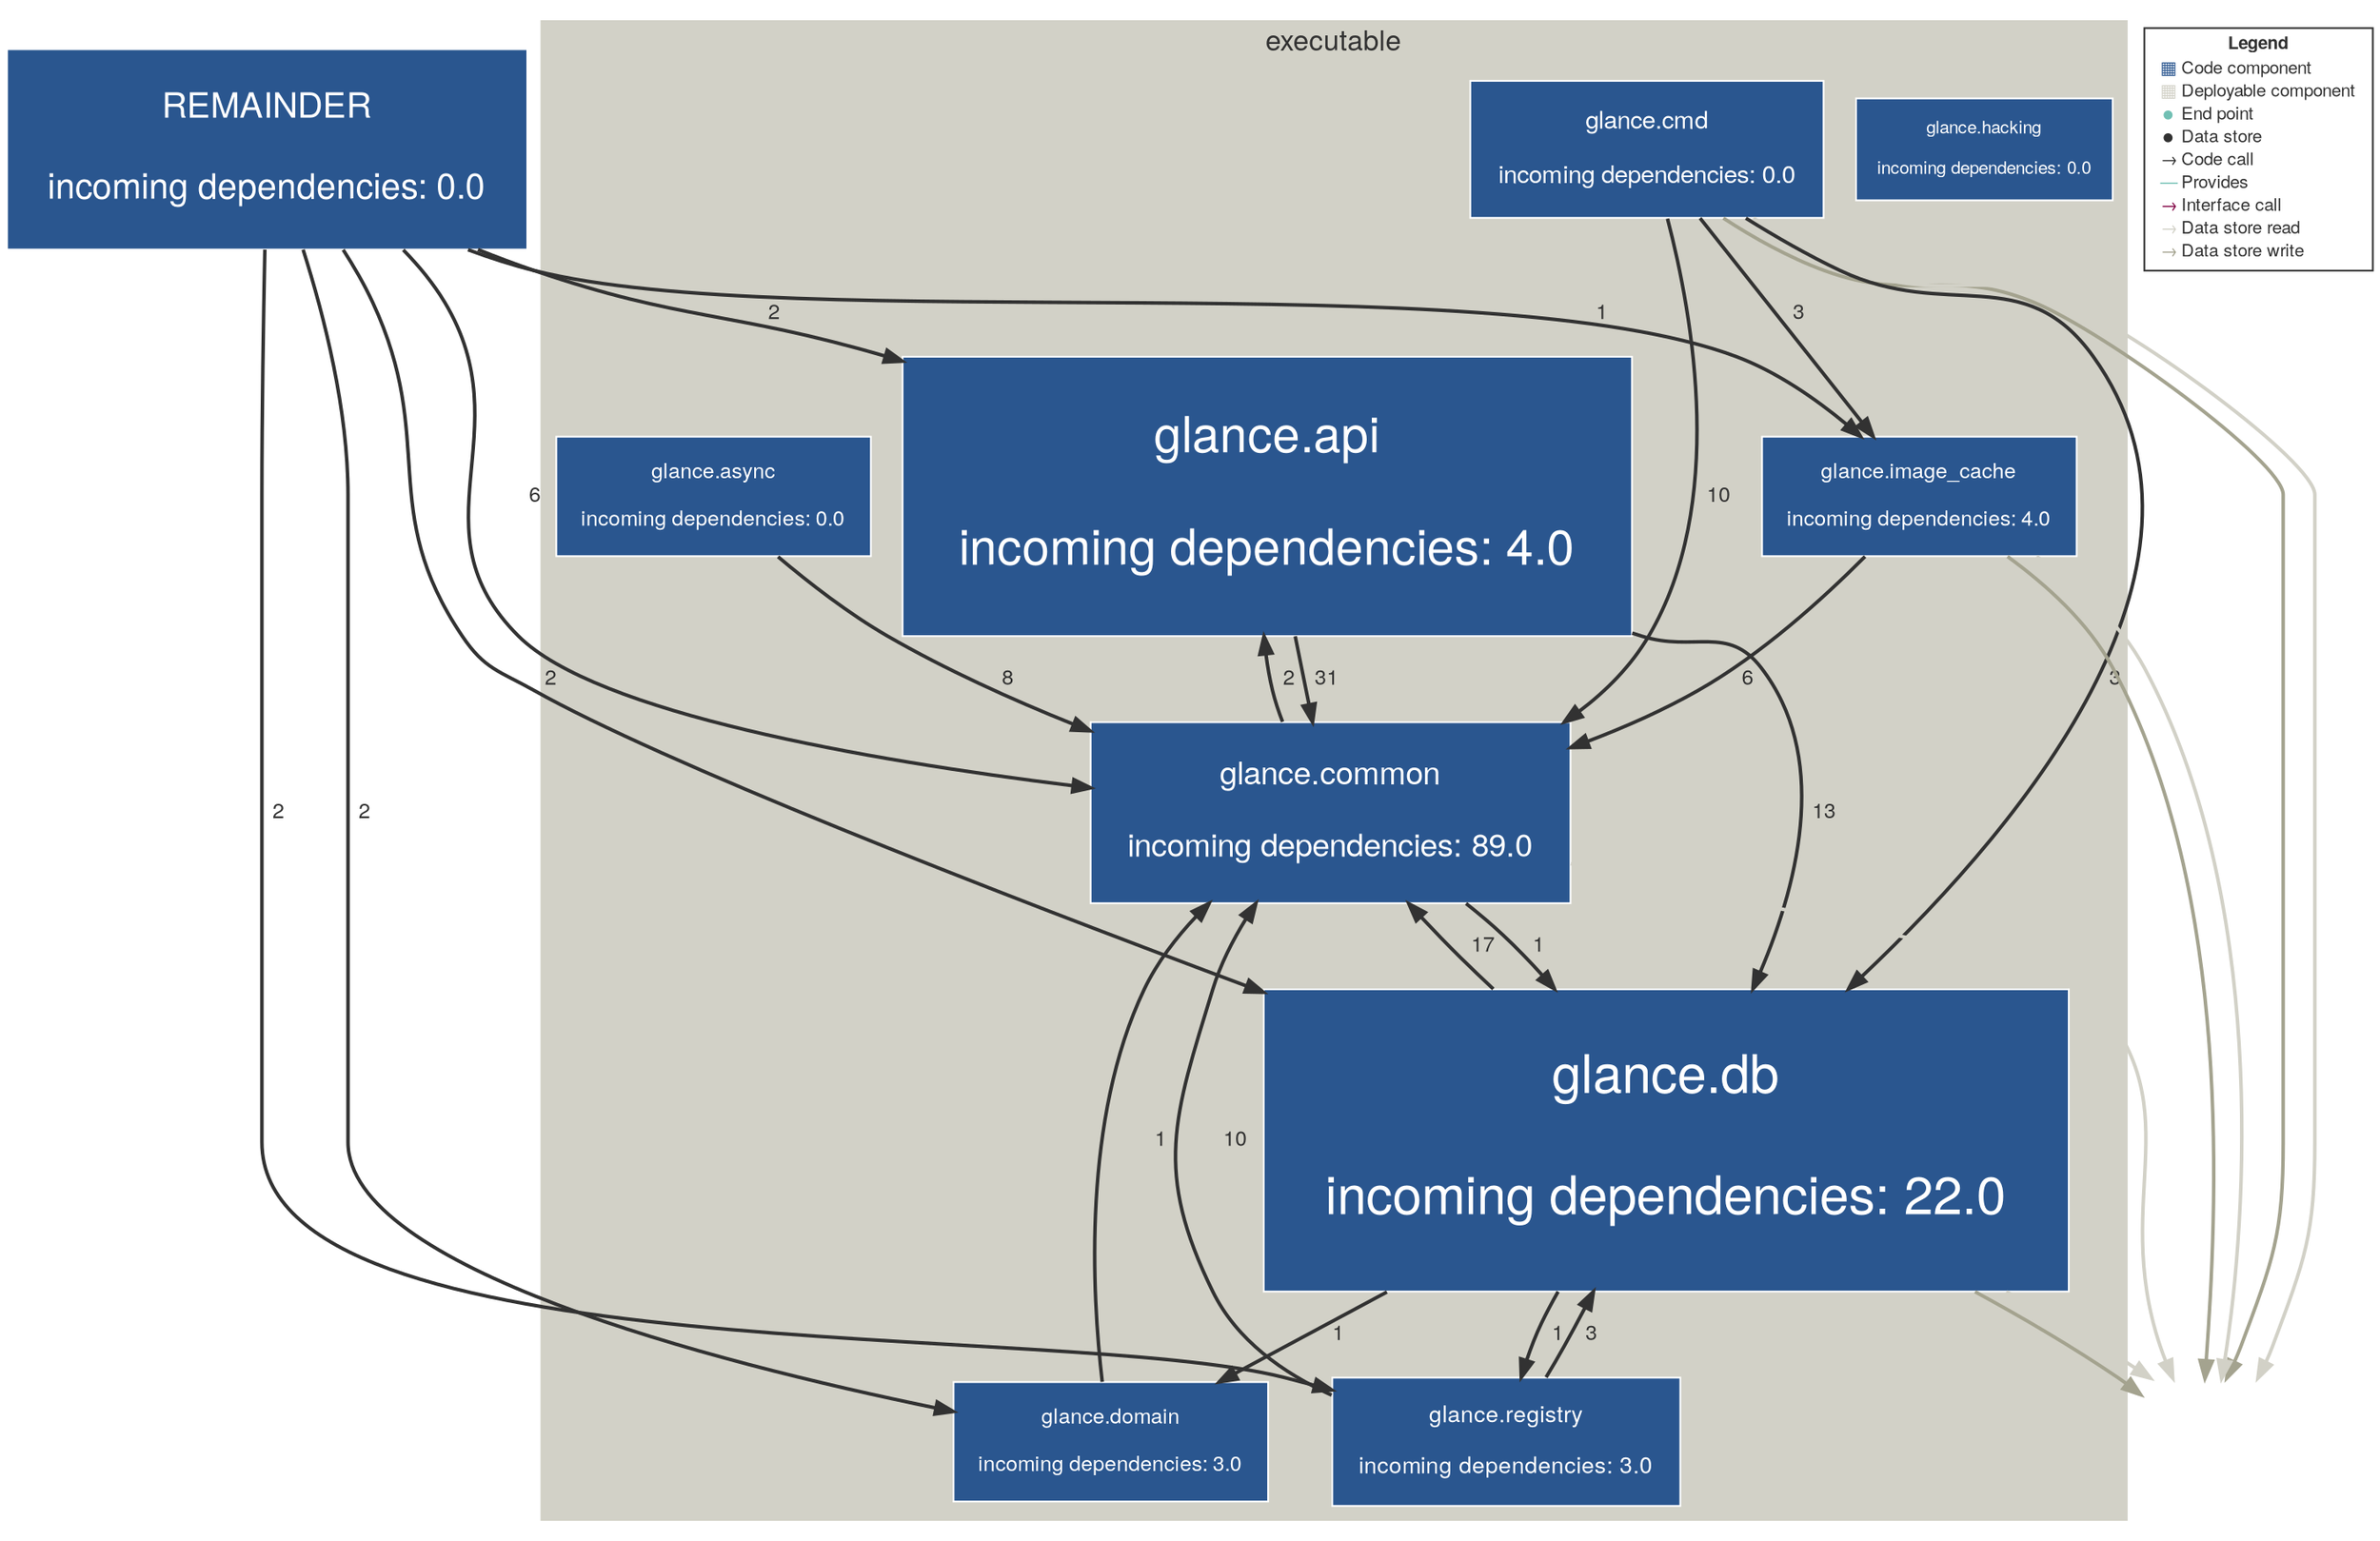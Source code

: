 digraph "Graph" {
compound=true
rankdir=TD
"REMAINDER@NOT_DEPLOYED" [ shape="box" style="filled" fillcolor="#2A568F" penwidth="1" color="#FFFFFF" fontname="Helvetica Neue" fontcolor="#FFFFFF" fontsize="20" margin="0.32" label="REMAINDER

incoming dependencies: 0.0" ]
"2d3aa6bd-10d6-4e2d-ad43-be2a24e1e22e@NOT_DEPLOYED" [ shape="box" penwidth="0" fontname="Helvetica Neue" fontcolor="#323232" fontsize="16" image="icon-datastore.png" width="1.000" height="1.000" fixedsize="true" label="" ]
subgraph "cluster-glance" {
style="filled"
color="#D2D1C7"
fontname="Helvetica Neue"
fontsize="16"
fontcolor="#323232"
label="executable"
"glance.api@glance" [ shape="box" style="filled" fillcolor="#2A568F" penwidth="1" color="#FFFFFF" fontname="Helvetica Neue" fontcolor="#FFFFFF" fontsize="28" margin="0.448" label="glance.api

incoming dependencies: 4.0" ]
"glance.hacking@glance" [ shape="box" style="filled" fillcolor="#2A568F" penwidth="1" color="#FFFFFF" fontname="Helvetica Neue" fontcolor="#FFFFFF" fontsize="10" margin="0.16" label="glance.hacking

incoming dependencies: 0.0" ]
"glance.cmd@glance" [ shape="box" style="filled" fillcolor="#2A568F" penwidth="1" color="#FFFFFF" fontname="Helvetica Neue" fontcolor="#FFFFFF" fontsize="14" margin="0.224" label="glance.cmd

incoming dependencies: 0.0" ]
"glance.common@glance" [ shape="box" style="filled" fillcolor="#2A568F" penwidth="1" color="#FFFFFF" fontname="Helvetica Neue" fontcolor="#FFFFFF" fontsize="18" margin="0.28800000000000003" label="glance.common

incoming dependencies: 89.0" ]
"glance.db@glance" [ shape="box" style="filled" fillcolor="#2A568F" penwidth="1" color="#FFFFFF" fontname="Helvetica Neue" fontcolor="#FFFFFF" fontsize="30" margin="0.48" label="glance.db

incoming dependencies: 22.0" ]
"glance.image_cache@glance" [ shape="box" style="filled" fillcolor="#2A568F" penwidth="1" color="#FFFFFF" fontname="Helvetica Neue" fontcolor="#FFFFFF" fontsize="12" margin="0.192" label="glance.image_cache

incoming dependencies: 4.0" ]
"glance.domain@glance" [ shape="box" style="filled" fillcolor="#2A568F" penwidth="1" color="#FFFFFF" fontname="Helvetica Neue" fontcolor="#FFFFFF" fontsize="12" margin="0.192" label="glance.domain

incoming dependencies: 3.0" ]
"glance.async@glance" [ shape="box" style="filled" fillcolor="#2A568F" penwidth="1" color="#FFFFFF" fontname="Helvetica Neue" fontcolor="#FFFFFF" fontsize="12" margin="0.192" label="glance.async

incoming dependencies: 0.0" ]
"glance.registry@glance" [ shape="box" style="filled" fillcolor="#2A568F" penwidth="1" color="#FFFFFF" fontname="Helvetica Neue" fontcolor="#FFFFFF" fontsize="13" margin="0.20800000000000002" label="glance.registry

incoming dependencies: 3.0" ]
}
"REMAINDER@NOT_DEPLOYED" -> "glance.api@glance" [ penwidth="2" color="#323232" fontcolor="#323232" fontname="Helvetica Neue" fontsize="12" label="  2" ]
"REMAINDER@NOT_DEPLOYED" -> "glance.common@glance" [ penwidth="2" color="#323232" fontcolor="#323232" fontname="Helvetica Neue" fontsize="12" label="  6" ]
"REMAINDER@NOT_DEPLOYED" -> "glance.db@glance" [ penwidth="2" color="#323232" fontcolor="#323232" fontname="Helvetica Neue" fontsize="12" label="  2" ]
"REMAINDER@NOT_DEPLOYED" -> "glance.image_cache@glance" [ penwidth="2" color="#323232" fontcolor="#323232" fontname="Helvetica Neue" fontsize="12" label="  1" ]
"REMAINDER@NOT_DEPLOYED" -> "glance.domain@glance" [ penwidth="2" color="#323232" fontcolor="#323232" fontname="Helvetica Neue" fontsize="12" label="  2" ]
"REMAINDER@NOT_DEPLOYED" -> "glance.registry@glance" [ penwidth="2" color="#323232" fontcolor="#323232" fontname="Helvetica Neue" fontsize="12" label="  2" ]
"glance.api@glance" -> "glance.common@glance" [ penwidth="2" color="#323232" fontcolor="#323232" fontname="Helvetica Neue" fontsize="12" label="  31" ]
"glance.api@glance" -> "glance.db@glance" [ penwidth="2" color="#323232" fontcolor="#323232" fontname="Helvetica Neue" fontsize="12" label="  13" ]
"glance.cmd@glance" -> "2d3aa6bd-10d6-4e2d-ad43-be2a24e1e22e@NOT_DEPLOYED" [ penwidth="2" color="#A4A38F" fontcolor="#A4A38F" fontname="Helvetica Neue" fontsize="12" label="" ]
"glance.cmd@glance" -> "2d3aa6bd-10d6-4e2d-ad43-be2a24e1e22e@NOT_DEPLOYED" [ penwidth="2" color="#D2D1C7" fontcolor="#D2D1C7" fontname="Helvetica Neue" fontsize="12" label="" ]
"glance.cmd@glance" -> "glance.common@glance" [ penwidth="2" color="#323232" fontcolor="#323232" fontname="Helvetica Neue" fontsize="12" label="  10" ]
"glance.cmd@glance" -> "glance.db@glance" [ penwidth="2" color="#323232" fontcolor="#323232" fontname="Helvetica Neue" fontsize="12" label="  3" ]
"glance.cmd@glance" -> "glance.image_cache@glance" [ penwidth="2" color="#323232" fontcolor="#323232" fontname="Helvetica Neue" fontsize="12" label="  3" ]
"glance.common@glance" -> "2d3aa6bd-10d6-4e2d-ad43-be2a24e1e22e@NOT_DEPLOYED" [ penwidth="2" color="#D2D1C7" fontcolor="#D2D1C7" fontname="Helvetica Neue" fontsize="12" label="" ]
"glance.common@glance" -> "glance.api@glance" [ penwidth="2" color="#323232" fontcolor="#323232" fontname="Helvetica Neue" fontsize="12" label="  2" ]
"glance.common@glance" -> "glance.db@glance" [ penwidth="2" color="#323232" fontcolor="#323232" fontname="Helvetica Neue" fontsize="12" label="  1" ]
"glance.db@glance" -> "2d3aa6bd-10d6-4e2d-ad43-be2a24e1e22e@NOT_DEPLOYED" [ penwidth="2" color="#A4A38F" fontcolor="#A4A38F" fontname="Helvetica Neue" fontsize="12" label="" ]
"glance.db@glance" -> "2d3aa6bd-10d6-4e2d-ad43-be2a24e1e22e@NOT_DEPLOYED" [ penwidth="2" color="#D2D1C7" fontcolor="#D2D1C7" fontname="Helvetica Neue" fontsize="12" label="" ]
"glance.db@glance" -> "glance.common@glance" [ penwidth="2" color="#323232" fontcolor="#323232" fontname="Helvetica Neue" fontsize="12" label="  17" ]
"glance.db@glance" -> "glance.domain@glance" [ penwidth="2" color="#323232" fontcolor="#323232" fontname="Helvetica Neue" fontsize="12" label="  1" ]
"glance.db@glance" -> "glance.registry@glance" [ penwidth="2" color="#323232" fontcolor="#323232" fontname="Helvetica Neue" fontsize="12" label="  1" ]
"glance.image_cache@glance" -> "2d3aa6bd-10d6-4e2d-ad43-be2a24e1e22e@NOT_DEPLOYED" [ penwidth="2" color="#A4A38F" fontcolor="#A4A38F" fontname="Helvetica Neue" fontsize="12" label="" ]
"glance.image_cache@glance" -> "2d3aa6bd-10d6-4e2d-ad43-be2a24e1e22e@NOT_DEPLOYED" [ penwidth="2" color="#D2D1C7" fontcolor="#D2D1C7" fontname="Helvetica Neue" fontsize="12" label="" ]
"glance.image_cache@glance" -> "glance.common@glance" [ penwidth="2" color="#323232" fontcolor="#323232" fontname="Helvetica Neue" fontsize="12" label="  6" ]
"glance.domain@glance" -> "glance.common@glance" [ penwidth="2" color="#323232" fontcolor="#323232" fontname="Helvetica Neue" fontsize="12" label="  1" ]
"glance.async@glance" -> "glance.common@glance" [ penwidth="2" color="#323232" fontcolor="#323232" fontname="Helvetica Neue" fontsize="12" label="  8" ]
"glance.registry@glance" -> "glance.common@glance" [ penwidth="2" color="#323232" fontcolor="#323232" fontname="Helvetica Neue" fontsize="12" label="  10" ]
"glance.registry@glance" -> "glance.db@glance" [ penwidth="2" color="#323232" fontcolor="#323232" fontname="Helvetica Neue" fontsize="12" label="  3" ]
"LEGEND" [ shape="box" style="filled" fillcolor="#FFFFFF" penwidth="1" color="#323232" fontname="Helvetica Neue" fontcolor="#323232" fontsize="10" label=<<TABLE BORDER="0" CELLPADDING="1" CELLSPACING="0">
<TR><TD COLSPAN="2"><B>Legend</B></TD></TR>
<TR><TD><FONT COLOR="#2A568F">&#9638;</FONT></TD><TD ALIGN="left">Code component</TD></TR>
<TR><TD><FONT COLOR="#D2D1C7">&#9638;</FONT></TD><TD ALIGN="left">Deployable component</TD></TR>
<TR><TD><FONT COLOR="#72C0B4">&#9679;</FONT></TD><TD ALIGN="left">End point</TD></TR>
<TR><TD><FONT COLOR="#323232">&#9679;</FONT></TD><TD ALIGN="left">Data store</TD></TR>
<TR><TD><FONT COLOR="#323232">&rarr;</FONT></TD><TD ALIGN="left">Code call</TD></TR>
<TR><TD><FONT COLOR="#72C0B4">&#8212;</FONT></TD><TD ALIGN="left">Provides</TD></TR>
<TR><TD><FONT COLOR="#820445">&rarr;</FONT></TD><TD ALIGN="left">Interface call</TD></TR>
<TR><TD><FONT COLOR="#D2D1C7">&rarr;</FONT></TD><TD ALIGN="left">Data store read</TD></TR>
<TR><TD><FONT COLOR="#A4A38F">&rarr;</FONT></TD><TD ALIGN="left">Data store write</TD></TR>
</TABLE>
>  ]
}
